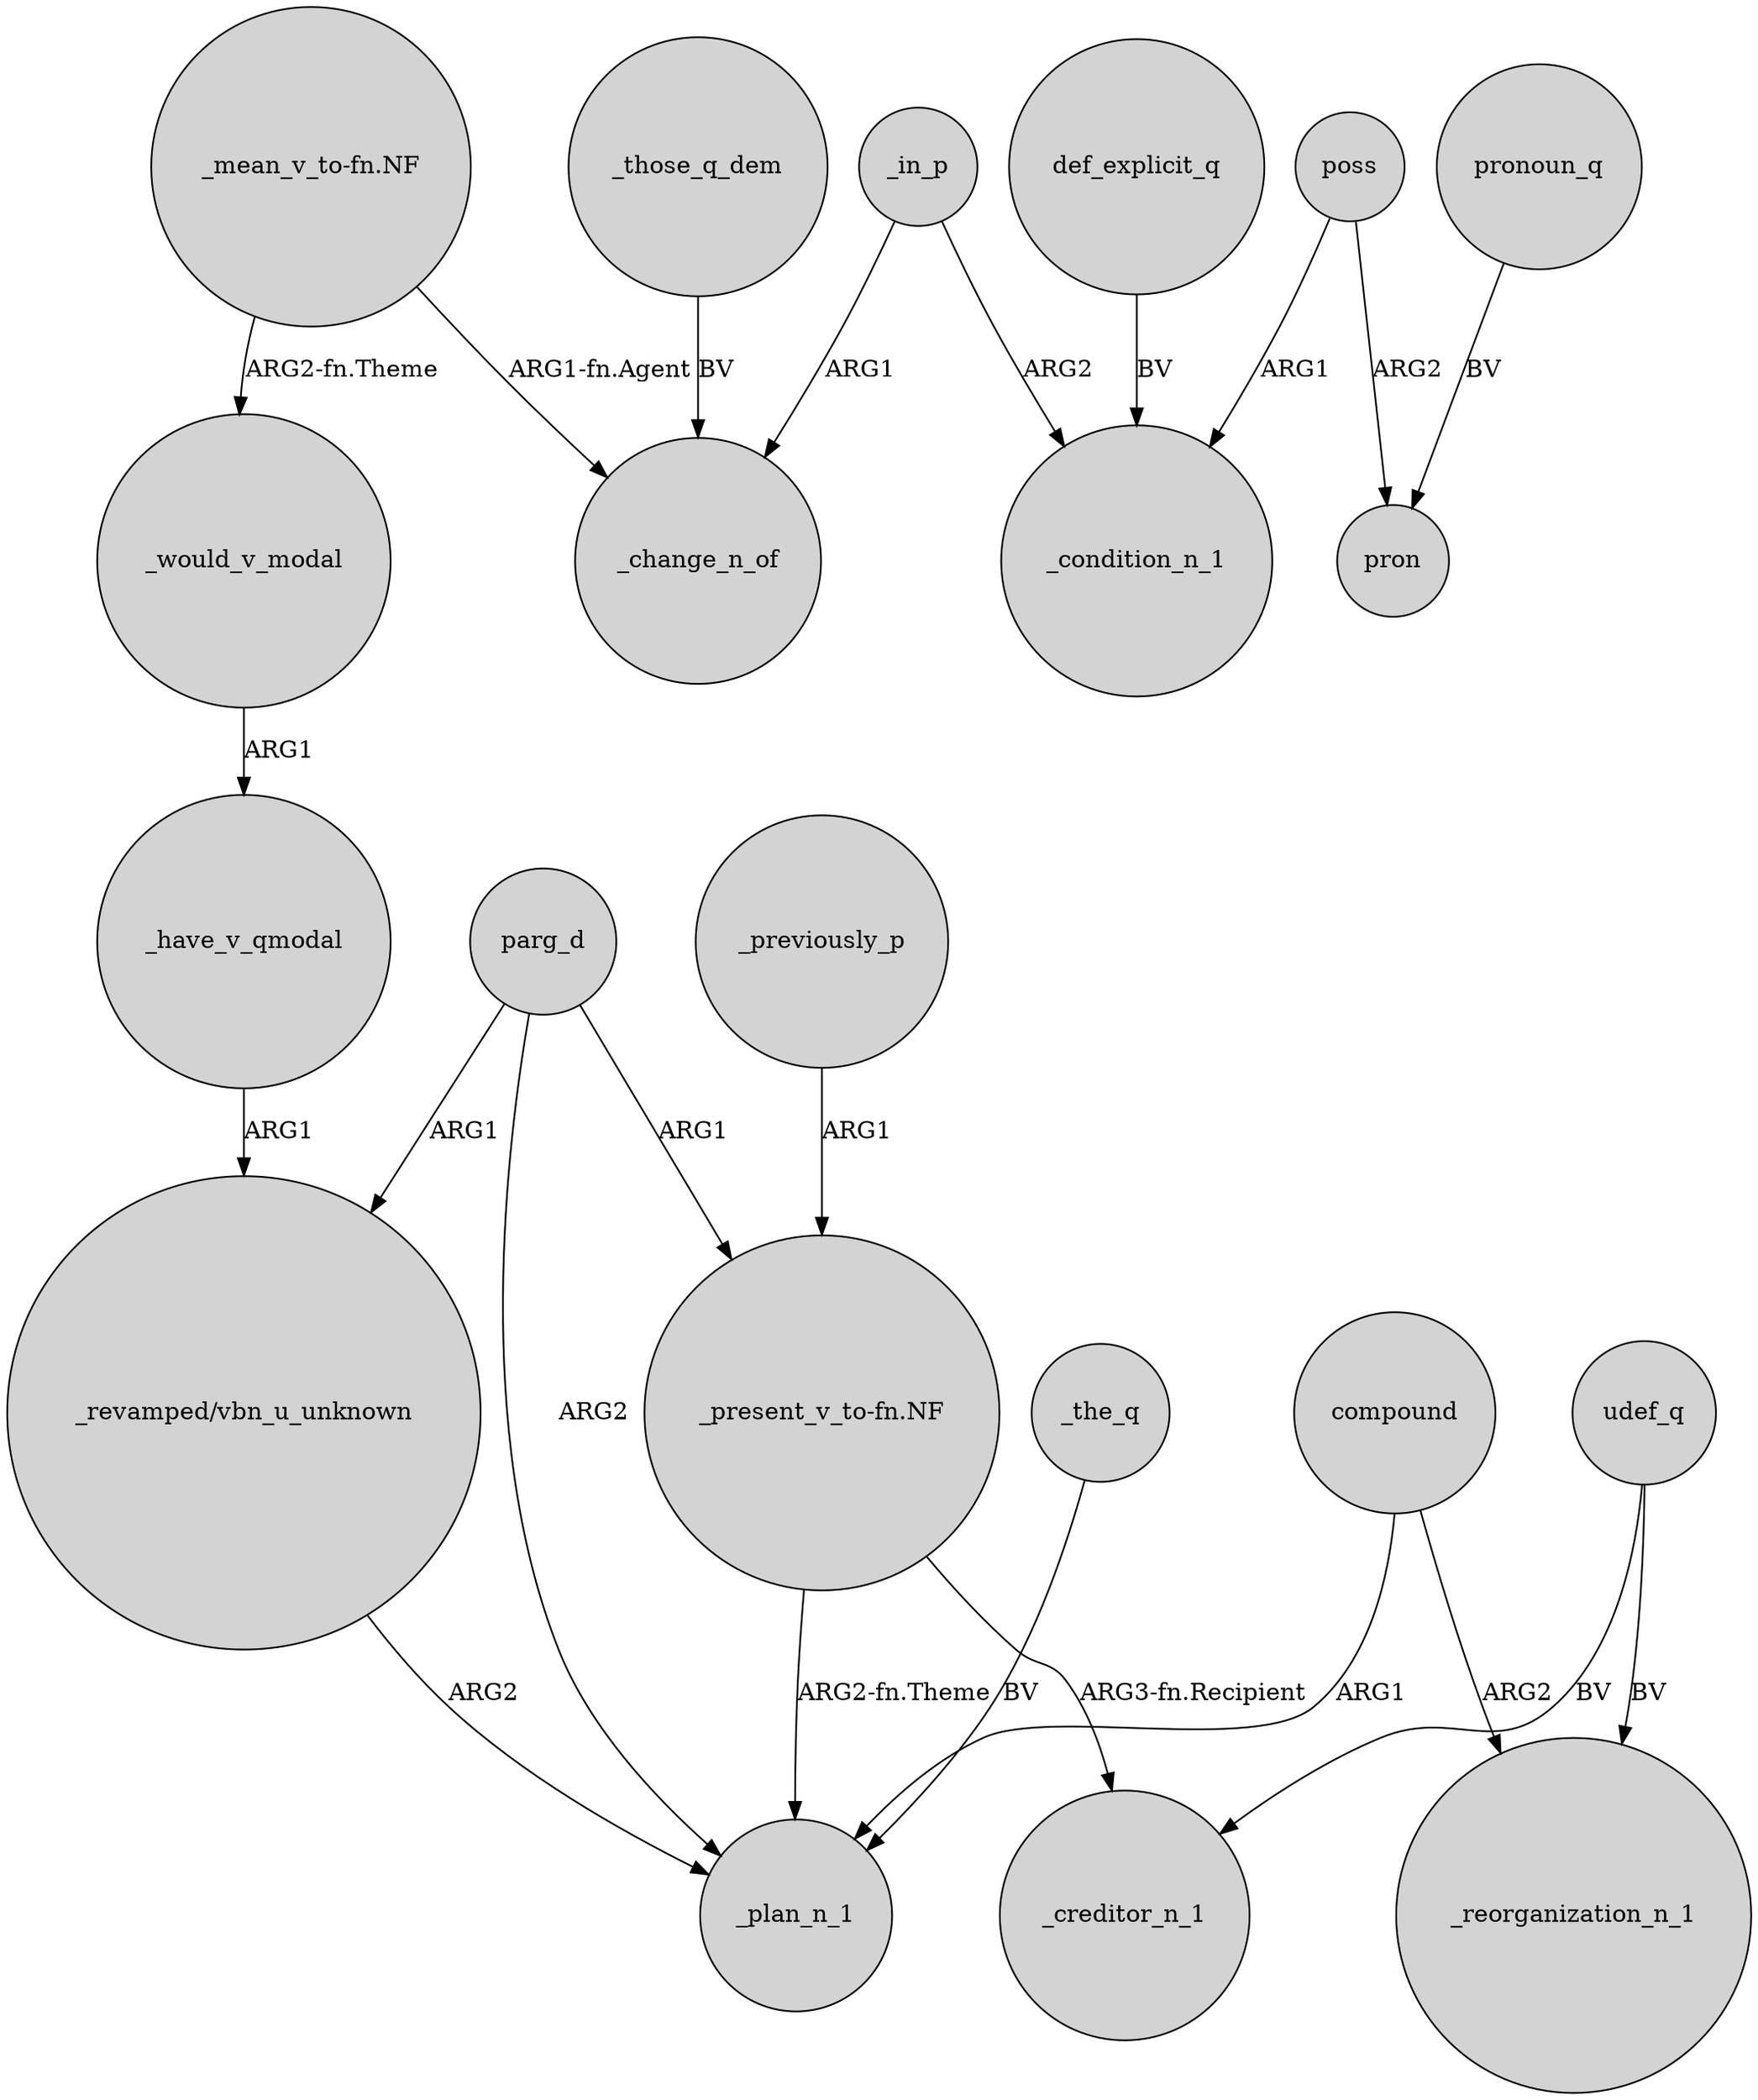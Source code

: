 digraph {
	node [shape=circle style=filled]
	_those_q_dem -> _change_n_of [label=BV]
	poss -> pron [label=ARG2]
	_have_v_qmodal -> "_revamped/vbn_u_unknown" [label=ARG1]
	"_present_v_to-fn.NF" -> _creditor_n_1 [label="ARG3-fn.Recipient"]
	_the_q -> _plan_n_1 [label=BV]
	def_explicit_q -> _condition_n_1 [label=BV]
	compound -> _plan_n_1 [label=ARG1]
	parg_d -> "_revamped/vbn_u_unknown" [label=ARG1]
	parg_d -> _plan_n_1 [label=ARG2]
	"_mean_v_to-fn.NF" -> _change_n_of [label="ARG1-fn.Agent"]
	_previously_p -> "_present_v_to-fn.NF" [label=ARG1]
	_in_p -> _change_n_of [label=ARG1]
	pronoun_q -> pron [label=BV]
	compound -> _reorganization_n_1 [label=ARG2]
	_in_p -> _condition_n_1 [label=ARG2]
	parg_d -> "_present_v_to-fn.NF" [label=ARG1]
	udef_q -> _creditor_n_1 [label=BV]
	poss -> _condition_n_1 [label=ARG1]
	"_revamped/vbn_u_unknown" -> _plan_n_1 [label=ARG2]
	"_mean_v_to-fn.NF" -> _would_v_modal [label="ARG2-fn.Theme"]
	"_present_v_to-fn.NF" -> _plan_n_1 [label="ARG2-fn.Theme"]
	udef_q -> _reorganization_n_1 [label=BV]
	_would_v_modal -> _have_v_qmodal [label=ARG1]
}
